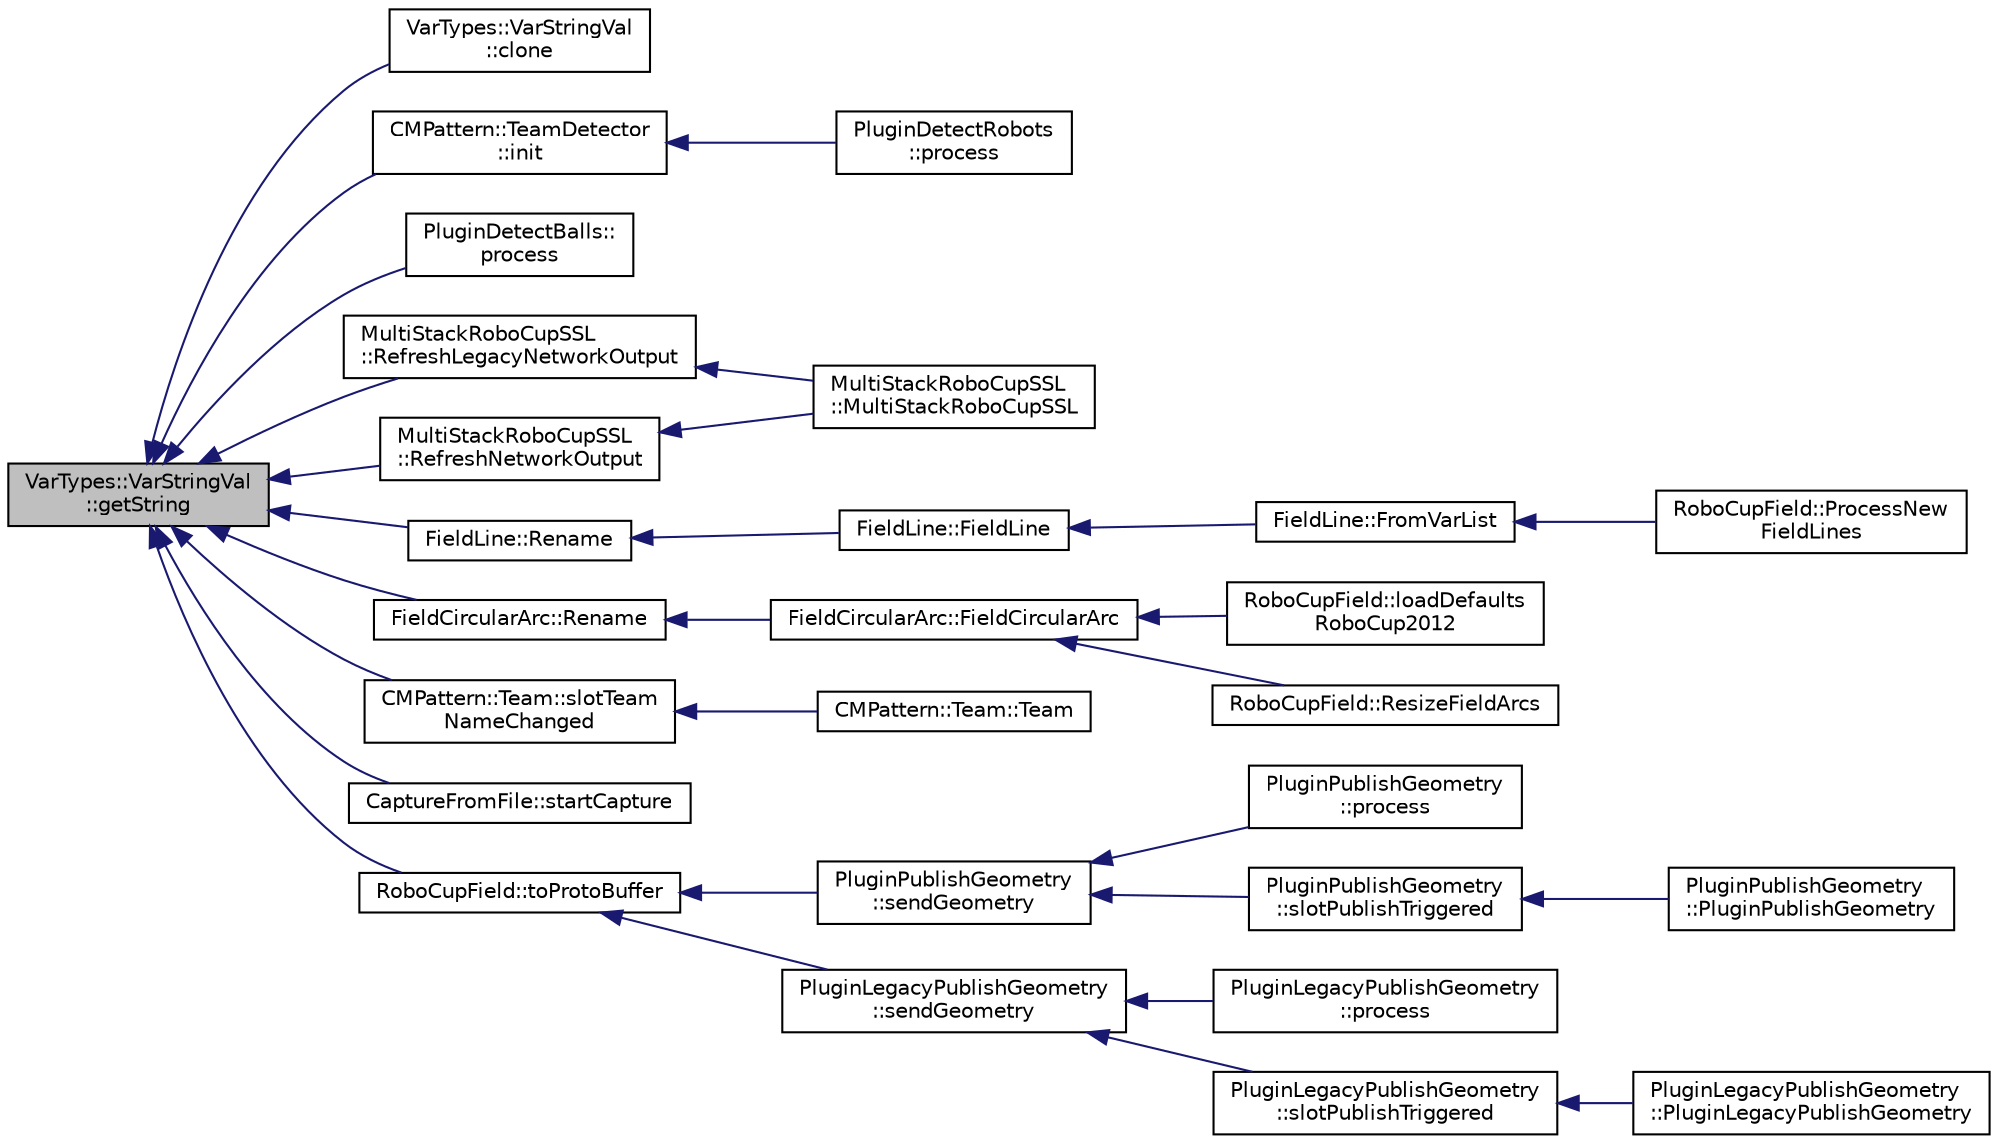 digraph "VarTypes::VarStringVal::getString"
{
 // INTERACTIVE_SVG=YES
  edge [fontname="Helvetica",fontsize="10",labelfontname="Helvetica",labelfontsize="10"];
  node [fontname="Helvetica",fontsize="10",shape=record];
  rankdir="LR";
  Node1 [label="VarTypes::VarStringVal\l::getString",height=0.2,width=0.4,color="black", fillcolor="grey75", style="filled", fontcolor="black"];
  Node1 -> Node2 [dir="back",color="midnightblue",fontsize="10",style="solid",fontname="Helvetica"];
  Node2 [label="VarTypes::VarStringVal\l::clone",height=0.2,width=0.4,color="black", fillcolor="white", style="filled",URL="$db/d2f/class_var_types_1_1_var_string_val.html#a868fa6365ac014eadd61410c8c48c20e"];
  Node1 -> Node3 [dir="back",color="midnightblue",fontsize="10",style="solid",fontname="Helvetica"];
  Node3 [label="CMPattern::TeamDetector\l::init",height=0.2,width=0.4,color="black", fillcolor="white", style="filled",URL="$d2/dbb/class_c_m_pattern_1_1_team_detector.html#a2fec71a2c4f6e948c8ed879c95734b3f"];
  Node3 -> Node4 [dir="back",color="midnightblue",fontsize="10",style="solid",fontname="Helvetica"];
  Node4 [label="PluginDetectRobots\l::process",height=0.2,width=0.4,color="black", fillcolor="white", style="filled",URL="$de/d27/class_plugin_detect_robots.html#adcea998497d6d8c3de23ec75f993d3dc"];
  Node1 -> Node5 [dir="back",color="midnightblue",fontsize="10",style="solid",fontname="Helvetica"];
  Node5 [label="PluginDetectBalls::\lprocess",height=0.2,width=0.4,color="black", fillcolor="white", style="filled",URL="$da/d5c/class_plugin_detect_balls.html#aedc36534989a26c68205855352f3e1d4"];
  Node1 -> Node6 [dir="back",color="midnightblue",fontsize="10",style="solid",fontname="Helvetica"];
  Node6 [label="MultiStackRoboCupSSL\l::RefreshLegacyNetworkOutput",height=0.2,width=0.4,color="black", fillcolor="white", style="filled",URL="$d0/d9b/class_multi_stack_robo_cup_s_s_l.html#a10ecfe58e96f13357abff26a16d77a4d"];
  Node6 -> Node7 [dir="back",color="midnightblue",fontsize="10",style="solid",fontname="Helvetica"];
  Node7 [label="MultiStackRoboCupSSL\l::MultiStackRoboCupSSL",height=0.2,width=0.4,color="black", fillcolor="white", style="filled",URL="$d0/d9b/class_multi_stack_robo_cup_s_s_l.html#a8388b0f1da4deb8131ae7d935117db05"];
  Node1 -> Node8 [dir="back",color="midnightblue",fontsize="10",style="solid",fontname="Helvetica"];
  Node8 [label="MultiStackRoboCupSSL\l::RefreshNetworkOutput",height=0.2,width=0.4,color="black", fillcolor="white", style="filled",URL="$d0/d9b/class_multi_stack_robo_cup_s_s_l.html#a76f62a8929ba82ebf8d5bb610a56d397"];
  Node8 -> Node7 [dir="back",color="midnightblue",fontsize="10",style="solid",fontname="Helvetica"];
  Node1 -> Node9 [dir="back",color="midnightblue",fontsize="10",style="solid",fontname="Helvetica"];
  Node9 [label="FieldLine::Rename",height=0.2,width=0.4,color="black", fillcolor="white", style="filled",URL="$db/dda/class_field_line.html#aa80bfb6dff20a1f193a2f5192fa59076"];
  Node9 -> Node10 [dir="back",color="midnightblue",fontsize="10",style="solid",fontname="Helvetica"];
  Node10 [label="FieldLine::FieldLine",height=0.2,width=0.4,color="black", fillcolor="white", style="filled",URL="$db/dda/class_field_line.html#a79ae2a1a90b2e9a4e99c9dfdd8d1a758"];
  Node10 -> Node11 [dir="back",color="midnightblue",fontsize="10",style="solid",fontname="Helvetica"];
  Node11 [label="FieldLine::FromVarList",height=0.2,width=0.4,color="black", fillcolor="white", style="filled",URL="$db/dda/class_field_line.html#a56c616c2ef61e3b01a0f447169d7215d"];
  Node11 -> Node12 [dir="back",color="midnightblue",fontsize="10",style="solid",fontname="Helvetica"];
  Node12 [label="RoboCupField::ProcessNew\lFieldLines",height=0.2,width=0.4,color="black", fillcolor="white", style="filled",URL="$d2/d6f/class_robo_cup_field.html#ac083672b835425e21fb31bf4ec744e7d"];
  Node1 -> Node13 [dir="back",color="midnightblue",fontsize="10",style="solid",fontname="Helvetica"];
  Node13 [label="FieldCircularArc::Rename",height=0.2,width=0.4,color="black", fillcolor="white", style="filled",URL="$da/d15/class_field_circular_arc.html#a6f84458113d5c39f4eeb6ca25d991eaa"];
  Node13 -> Node14 [dir="back",color="midnightblue",fontsize="10",style="solid",fontname="Helvetica"];
  Node14 [label="FieldCircularArc::FieldCircularArc",height=0.2,width=0.4,color="black", fillcolor="white", style="filled",URL="$da/d15/class_field_circular_arc.html#a7b1748e638b8b13f34706a387907db2f"];
  Node14 -> Node15 [dir="back",color="midnightblue",fontsize="10",style="solid",fontname="Helvetica"];
  Node15 [label="RoboCupField::loadDefaults\lRoboCup2012",height=0.2,width=0.4,color="black", fillcolor="white", style="filled",URL="$d2/d6f/class_robo_cup_field.html#ae63ccc61dbed228337309a84df2d1ec1"];
  Node14 -> Node16 [dir="back",color="midnightblue",fontsize="10",style="solid",fontname="Helvetica"];
  Node16 [label="RoboCupField::ResizeFieldArcs",height=0.2,width=0.4,color="black", fillcolor="white", style="filled",URL="$d2/d6f/class_robo_cup_field.html#a87c30986ddf7b9db9a8c8232b869080c"];
  Node1 -> Node17 [dir="back",color="midnightblue",fontsize="10",style="solid",fontname="Helvetica"];
  Node17 [label="CMPattern::Team::slotTeam\lNameChanged",height=0.2,width=0.4,color="black", fillcolor="white", style="filled",URL="$dd/d8f/class_c_m_pattern_1_1_team.html#a74a836834ea72c98a0428b46b9097f3b"];
  Node17 -> Node18 [dir="back",color="midnightblue",fontsize="10",style="solid",fontname="Helvetica"];
  Node18 [label="CMPattern::Team::Team",height=0.2,width=0.4,color="black", fillcolor="white", style="filled",URL="$dd/d8f/class_c_m_pattern_1_1_team.html#a1088734005ae643a8b048cf438b6377f"];
  Node1 -> Node19 [dir="back",color="midnightblue",fontsize="10",style="solid",fontname="Helvetica"];
  Node19 [label="CaptureFromFile::startCapture",height=0.2,width=0.4,color="black", fillcolor="white", style="filled",URL="$d7/d6f/class_capture_from_file.html#a341dc2f954c0470cac8b7642e434a0b2"];
  Node1 -> Node20 [dir="back",color="midnightblue",fontsize="10",style="solid",fontname="Helvetica"];
  Node20 [label="RoboCupField::toProtoBuffer",height=0.2,width=0.4,color="black", fillcolor="white", style="filled",URL="$d2/d6f/class_robo_cup_field.html#a7dc325f8d2dfbc14b243d7dab4791cf6"];
  Node20 -> Node21 [dir="back",color="midnightblue",fontsize="10",style="solid",fontname="Helvetica"];
  Node21 [label="PluginPublishGeometry\l::sendGeometry",height=0.2,width=0.4,color="black", fillcolor="white", style="filled",URL="$d5/db6/class_plugin_publish_geometry.html#a4134adf04d9628fca2e8d937dedf80a9"];
  Node21 -> Node22 [dir="back",color="midnightblue",fontsize="10",style="solid",fontname="Helvetica"];
  Node22 [label="PluginPublishGeometry\l::process",height=0.2,width=0.4,color="black", fillcolor="white", style="filled",URL="$d5/db6/class_plugin_publish_geometry.html#af5088ac93beaefa0318196253ddb676d"];
  Node21 -> Node23 [dir="back",color="midnightblue",fontsize="10",style="solid",fontname="Helvetica"];
  Node23 [label="PluginPublishGeometry\l::slotPublishTriggered",height=0.2,width=0.4,color="black", fillcolor="white", style="filled",URL="$d5/db6/class_plugin_publish_geometry.html#ada4c3d82c7d4e71f2518bd6c70e75323"];
  Node23 -> Node24 [dir="back",color="midnightblue",fontsize="10",style="solid",fontname="Helvetica"];
  Node24 [label="PluginPublishGeometry\l::PluginPublishGeometry",height=0.2,width=0.4,color="black", fillcolor="white", style="filled",URL="$d5/db6/class_plugin_publish_geometry.html#a9e882d196592309be7142e9bac31031a"];
  Node20 -> Node25 [dir="back",color="midnightblue",fontsize="10",style="solid",fontname="Helvetica"];
  Node25 [label="PluginLegacyPublishGeometry\l::sendGeometry",height=0.2,width=0.4,color="black", fillcolor="white", style="filled",URL="$da/da8/class_plugin_legacy_publish_geometry.html#ab3a19abff7ed07a1980e2ba3f839b0dc"];
  Node25 -> Node26 [dir="back",color="midnightblue",fontsize="10",style="solid",fontname="Helvetica"];
  Node26 [label="PluginLegacyPublishGeometry\l::process",height=0.2,width=0.4,color="black", fillcolor="white", style="filled",URL="$da/da8/class_plugin_legacy_publish_geometry.html#a1e8cc6b653351ad1c5230b15976cbbe5"];
  Node25 -> Node27 [dir="back",color="midnightblue",fontsize="10",style="solid",fontname="Helvetica"];
  Node27 [label="PluginLegacyPublishGeometry\l::slotPublishTriggered",height=0.2,width=0.4,color="black", fillcolor="white", style="filled",URL="$da/da8/class_plugin_legacy_publish_geometry.html#a298abe557fb26dbb5e147d7e742cbe75"];
  Node27 -> Node28 [dir="back",color="midnightblue",fontsize="10",style="solid",fontname="Helvetica"];
  Node28 [label="PluginLegacyPublishGeometry\l::PluginLegacyPublishGeometry",height=0.2,width=0.4,color="black", fillcolor="white", style="filled",URL="$da/da8/class_plugin_legacy_publish_geometry.html#a1203737efb1d4913ba97729d6d4fb66b"];
}
